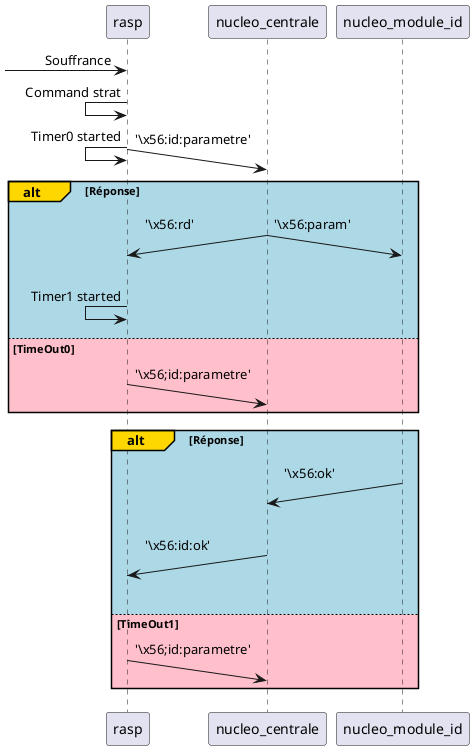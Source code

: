 @startuml comseq
!pragma teoz true

participant rasp as Foo
participant nucleo_centrale as Foo1
participant nucleo_module_id as Foo2

[-> Foo: Souffrance
Foo <- Foo : Command strat
Foo ->(20) Foo1 : '\x56:id:parametre' 
& Foo <- Foo : Timer0 started
alt#Gold #LightBlue Réponse
    Foo1 ->(20) Foo: '\x56:rd'
    & Foo1 ->(20) Foo2 : '\x56:param'
    Foo <- Foo : Timer1 started
else #Pink TimeOut0
    Foo1 (20)<- Foo: '\x56;id:parametre' 
end 

alt#Gold #LightBlue Réponse
    Foo2 ->(20) Foo1 : '\x56:ok'
    Foo1 ->(20) Foo : '\x56:id:ok'
else #Pink TimeOut1
    Foo1 (20)<- Foo: '\x56;id:parametre' 
end 




@enduml